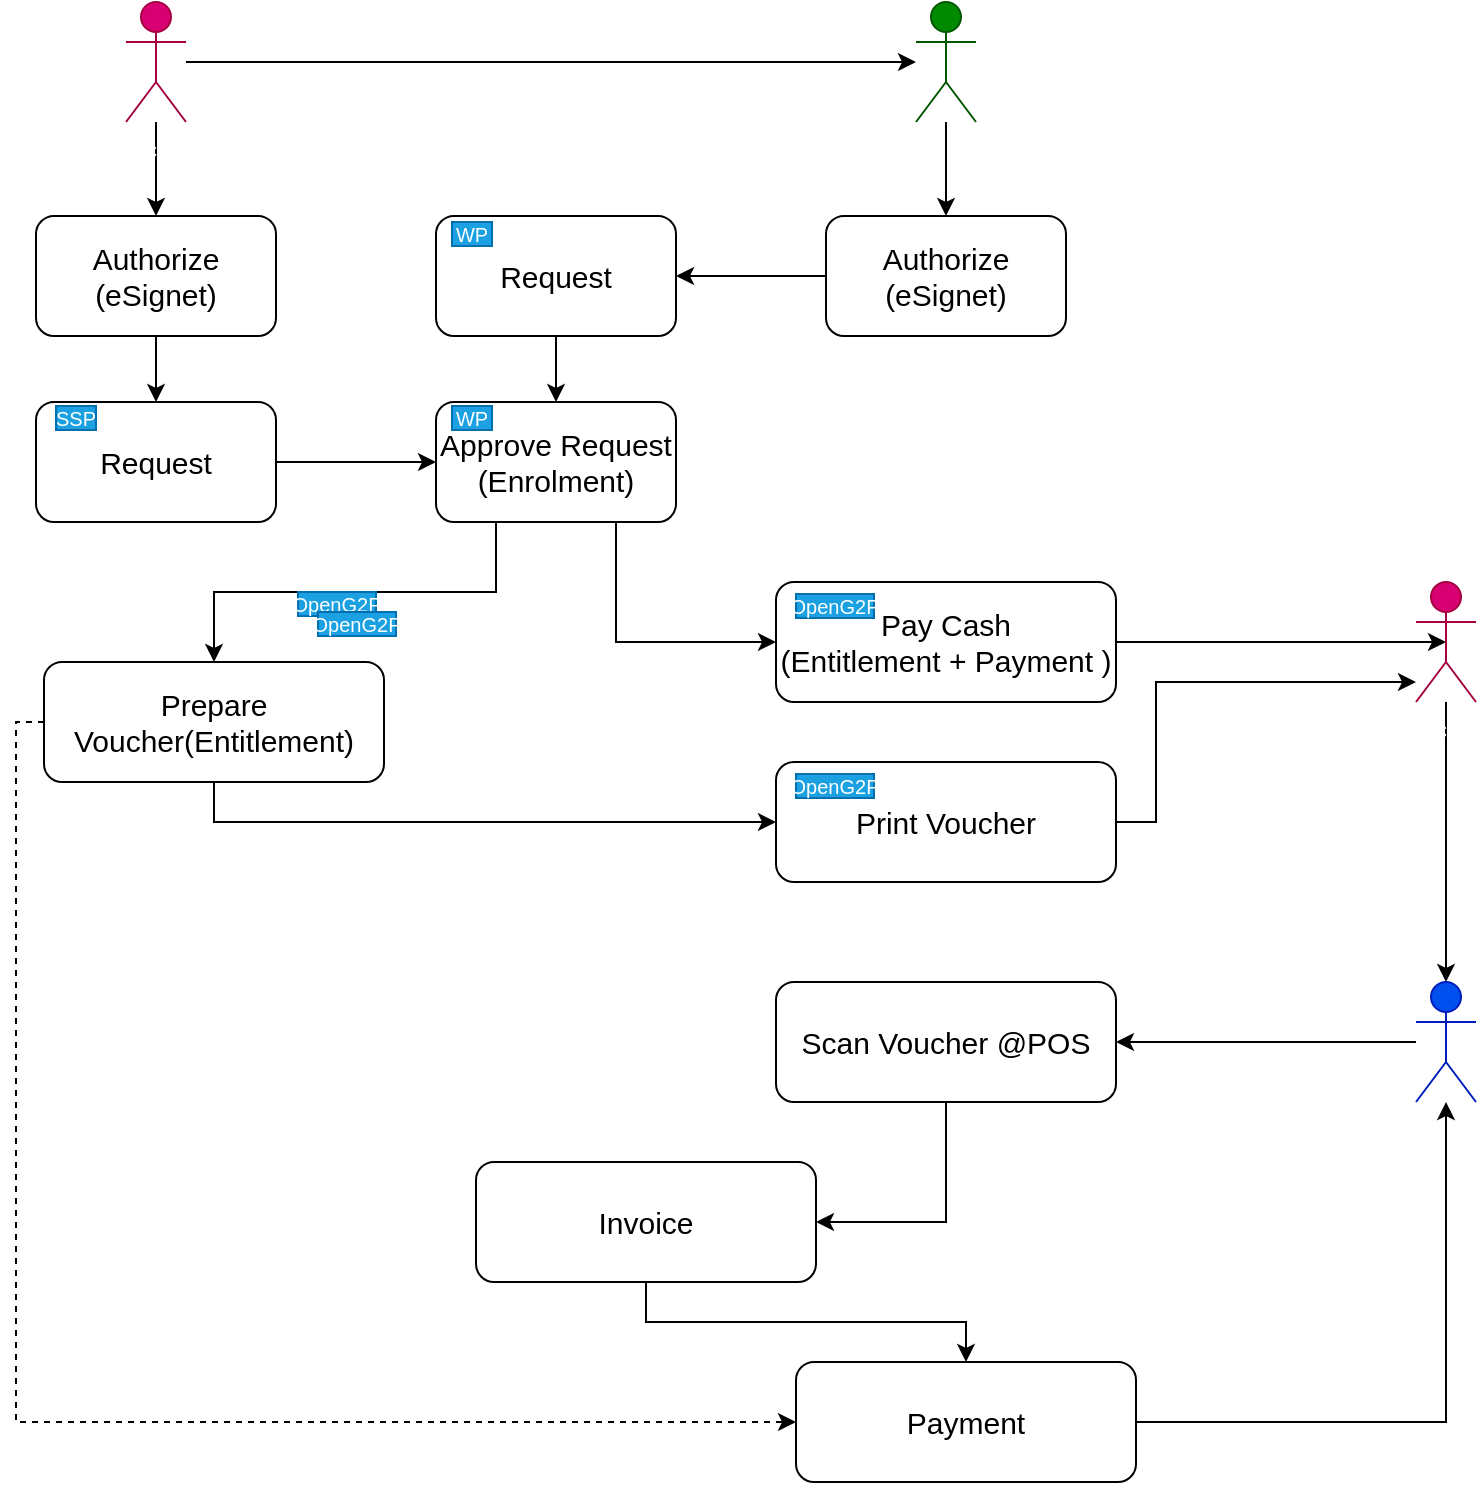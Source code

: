 <mxfile version="21.1.4" type="github">
  <diagram name="Page-1" id="4CPgPNE-6awET73HkTQn">
    <mxGraphModel dx="819" dy="477" grid="1" gridSize="10" guides="1" tooltips="1" connect="1" arrows="1" fold="1" page="1" pageScale="1" pageWidth="1100" pageHeight="800" math="0" shadow="0">
      <root>
        <mxCell id="0" />
        <mxCell id="1" parent="0" />
        <mxCell id="8cWyVWaOQBvI74vChej5-13" style="edgeStyle=orthogonalEdgeStyle;rounded=0;orthogonalLoop=1;jettySize=auto;html=1;" parent="1" source="8cWyVWaOQBvI74vChej5-1" target="8cWyVWaOQBvI74vChej5-5" edge="1">
          <mxGeometry relative="1" as="geometry" />
        </mxCell>
        <mxCell id="8cWyVWaOQBvI74vChej5-1" value="Request" style="rounded=1;whiteSpace=wrap;html=1;fontSize=15;" parent="1" vertex="1">
          <mxGeometry x="240" y="137" width="120" height="60" as="geometry" />
        </mxCell>
        <mxCell id="8cWyVWaOQBvI74vChej5-2" value="WP" style="text;html=1;strokeColor=#006EAF;fillColor=#1ba1e2;align=center;verticalAlign=middle;whiteSpace=wrap;rounded=0;fontColor=#ffffff;fontSize=10;" parent="1" vertex="1">
          <mxGeometry x="248" y="140" width="20" height="12" as="geometry" />
        </mxCell>
        <mxCell id="8cWyVWaOQBvI74vChej5-8" style="edgeStyle=orthogonalEdgeStyle;rounded=0;orthogonalLoop=1;jettySize=auto;html=1;entryX=0;entryY=0.5;entryDx=0;entryDy=0;" parent="1" source="8cWyVWaOQBvI74vChej5-3" target="8cWyVWaOQBvI74vChej5-5" edge="1">
          <mxGeometry relative="1" as="geometry">
            <Array as="points">
              <mxPoint x="90" y="260" />
            </Array>
          </mxGeometry>
        </mxCell>
        <mxCell id="8cWyVWaOQBvI74vChej5-3" value="Request" style="rounded=1;whiteSpace=wrap;html=1;fontSize=15;" parent="1" vertex="1">
          <mxGeometry x="40" y="230" width="120" height="60" as="geometry" />
        </mxCell>
        <mxCell id="8cWyVWaOQBvI74vChej5-4" value="SSP" style="text;html=1;strokeColor=#006EAF;fillColor=#1ba1e2;align=center;verticalAlign=middle;whiteSpace=wrap;rounded=0;fontColor=#ffffff;fontSize=10;" parent="1" vertex="1">
          <mxGeometry x="50" y="232" width="20" height="12" as="geometry" />
        </mxCell>
        <mxCell id="8cWyVWaOQBvI74vChej5-16" value="" style="edgeStyle=orthogonalEdgeStyle;rounded=0;orthogonalLoop=1;jettySize=auto;html=1;exitX=0.25;exitY=1;exitDx=0;exitDy=0;" parent="1" source="8cWyVWaOQBvI74vChej5-5" target="8cWyVWaOQBvI74vChej5-15" edge="1">
          <mxGeometry relative="1" as="geometry">
            <Array as="points">
              <mxPoint x="270" y="325" />
              <mxPoint x="129" y="325" />
            </Array>
          </mxGeometry>
        </mxCell>
        <mxCell id="8cWyVWaOQBvI74vChej5-5" value="Approve Request&lt;br&gt;(Enrolment)" style="rounded=1;whiteSpace=wrap;html=1;fontSize=15;" parent="1" vertex="1">
          <mxGeometry x="240" y="230" width="120" height="60" as="geometry" />
        </mxCell>
        <mxCell id="8cWyVWaOQBvI74vChej5-6" value="WP" style="text;html=1;strokeColor=#006EAF;fillColor=#1ba1e2;align=center;verticalAlign=middle;whiteSpace=wrap;rounded=0;fontColor=#ffffff;fontSize=10;" parent="1" vertex="1">
          <mxGeometry x="248" y="232" width="20" height="12" as="geometry" />
        </mxCell>
        <mxCell id="8cWyVWaOQBvI74vChej5-30" value="" style="edgeStyle=orthogonalEdgeStyle;rounded=0;orthogonalLoop=1;jettySize=auto;html=1;exitX=0.5;exitY=1;exitDx=0;exitDy=0;entryX=0;entryY=0.5;entryDx=0;entryDy=0;" parent="1" source="8cWyVWaOQBvI74vChej5-15" target="8cWyVWaOQBvI74vChej5-19" edge="1">
          <mxGeometry relative="1" as="geometry" />
        </mxCell>
        <mxCell id="8cWyVWaOQBvI74vChej5-42" style="edgeStyle=orthogonalEdgeStyle;rounded=0;orthogonalLoop=1;jettySize=auto;html=1;entryX=0;entryY=0.5;entryDx=0;entryDy=0;exitX=0.5;exitY=1;exitDx=0;exitDy=0;" parent="1" source="8cWyVWaOQBvI74vChej5-5" target="8cWyVWaOQBvI74vChej5-35" edge="1">
          <mxGeometry relative="1" as="geometry">
            <Array as="points">
              <mxPoint x="330" y="290" />
              <mxPoint x="330" y="350" />
            </Array>
          </mxGeometry>
        </mxCell>
        <mxCell id="8cWyVWaOQBvI74vChej5-49" style="edgeStyle=orthogonalEdgeStyle;rounded=0;orthogonalLoop=1;jettySize=auto;html=1;entryX=0;entryY=0.5;entryDx=0;entryDy=0;dashed=1;" parent="1" source="8cWyVWaOQBvI74vChej5-15" target="8cWyVWaOQBvI74vChej5-45" edge="1">
          <mxGeometry relative="1" as="geometry">
            <Array as="points">
              <mxPoint x="30" y="390" />
              <mxPoint x="30" y="740" />
            </Array>
          </mxGeometry>
        </mxCell>
        <mxCell id="8cWyVWaOQBvI74vChej5-15" value="Prepare Voucher(Entitlement)" style="rounded=1;whiteSpace=wrap;html=1;fontSize=15;" parent="1" vertex="1">
          <mxGeometry x="44" y="360" width="170" height="60" as="geometry" />
        </mxCell>
        <mxCell id="8cWyVWaOQBvI74vChej5-18" value="OpenG2P" style="text;html=1;strokeColor=#006EAF;fillColor=#1ba1e2;align=center;verticalAlign=middle;whiteSpace=wrap;rounded=0;fontColor=#ffffff;fontSize=10;" parent="1" vertex="1">
          <mxGeometry x="171" y="325" width="39" height="12" as="geometry" />
        </mxCell>
        <mxCell id="8cWyVWaOQBvI74vChej5-25" style="edgeStyle=orthogonalEdgeStyle;rounded=0;orthogonalLoop=1;jettySize=auto;html=1;" parent="1" source="8cWyVWaOQBvI74vChej5-19" target="8cWyVWaOQBvI74vChej5-24" edge="1">
          <mxGeometry relative="1" as="geometry">
            <Array as="points">
              <mxPoint x="600" y="440" />
              <mxPoint x="600" y="370" />
            </Array>
          </mxGeometry>
        </mxCell>
        <mxCell id="8cWyVWaOQBvI74vChej5-19" value="Print Voucher" style="rounded=1;whiteSpace=wrap;html=1;fontSize=15;" parent="1" vertex="1">
          <mxGeometry x="410" y="410" width="170" height="60" as="geometry" />
        </mxCell>
        <mxCell id="8cWyVWaOQBvI74vChej5-21" value="OpenG2P" style="text;html=1;strokeColor=#006EAF;fillColor=#1ba1e2;align=center;verticalAlign=middle;whiteSpace=wrap;rounded=0;fontColor=#ffffff;fontSize=10;" parent="1" vertex="1">
          <mxGeometry x="420" y="416" width="39" height="12" as="geometry" />
        </mxCell>
        <mxCell id="tiwfykB5BaasXSH7Y50k-6" value="" style="edgeStyle=orthogonalEdgeStyle;rounded=0;orthogonalLoop=1;jettySize=auto;html=1;" edge="1" parent="1" source="8cWyVWaOQBvI74vChej5-22" target="tiwfykB5BaasXSH7Y50k-5">
          <mxGeometry relative="1" as="geometry" />
        </mxCell>
        <mxCell id="8cWyVWaOQBvI74vChej5-22" value="" style="shape=umlActor;verticalLabelPosition=bottom;verticalAlign=top;html=1;outlineConnect=0;fillColor=#008a00;fontColor=#ffffff;strokeColor=#005700;" parent="1" vertex="1">
          <mxGeometry x="480" y="30" width="30" height="60" as="geometry" />
        </mxCell>
        <mxCell id="8cWyVWaOQBvI74vChej5-32" value="" style="edgeStyle=orthogonalEdgeStyle;rounded=0;orthogonalLoop=1;jettySize=auto;html=1;entryX=0.5;entryY=0;entryDx=0;entryDy=0;" parent="1" source="8cWyVWaOQBvI74vChej5-23" target="tiwfykB5BaasXSH7Y50k-1" edge="1">
          <mxGeometry relative="1" as="geometry">
            <mxPoint x="130" y="140" as="targetPoint" />
          </mxGeometry>
        </mxCell>
        <mxCell id="8cWyVWaOQBvI74vChej5-43" style="edgeStyle=orthogonalEdgeStyle;rounded=0;orthogonalLoop=1;jettySize=auto;html=1;" parent="1" source="8cWyVWaOQBvI74vChej5-23" target="8cWyVWaOQBvI74vChej5-22" edge="1">
          <mxGeometry relative="1" as="geometry" />
        </mxCell>
        <mxCell id="8cWyVWaOQBvI74vChej5-23" value="Actor" style="shape=umlActor;verticalLabelPosition=bottom;verticalAlign=top;html=1;outlineConnect=0;fillColor=#d80073;fontColor=#ffffff;strokeColor=#A50040;" parent="1" vertex="1">
          <mxGeometry x="85" y="30" width="30" height="60" as="geometry" />
        </mxCell>
        <mxCell id="8cWyVWaOQBvI74vChej5-28" style="edgeStyle=orthogonalEdgeStyle;rounded=0;orthogonalLoop=1;jettySize=auto;html=1;entryX=0.5;entryY=0;entryDx=0;entryDy=0;entryPerimeter=0;" parent="1" source="8cWyVWaOQBvI74vChej5-24" target="8cWyVWaOQBvI74vChej5-26" edge="1">
          <mxGeometry relative="1" as="geometry" />
        </mxCell>
        <mxCell id="8cWyVWaOQBvI74vChej5-24" value="Actor" style="shape=umlActor;verticalLabelPosition=bottom;verticalAlign=top;html=1;outlineConnect=0;fillColor=#d80073;fontColor=#ffffff;strokeColor=#A50040;" parent="1" vertex="1">
          <mxGeometry x="730" y="320" width="30" height="60" as="geometry" />
        </mxCell>
        <mxCell id="8cWyVWaOQBvI74vChej5-29" style="edgeStyle=orthogonalEdgeStyle;rounded=0;orthogonalLoop=1;jettySize=auto;html=1;" parent="1" source="8cWyVWaOQBvI74vChej5-26" target="8cWyVWaOQBvI74vChej5-27" edge="1">
          <mxGeometry relative="1" as="geometry" />
        </mxCell>
        <mxCell id="8cWyVWaOQBvI74vChej5-26" value="Actor" style="shape=umlActor;verticalLabelPosition=bottom;verticalAlign=top;html=1;outlineConnect=0;fillColor=#0050ef;fontColor=#ffffff;strokeColor=#001DBC;" parent="1" vertex="1">
          <mxGeometry x="730" y="520" width="30" height="60" as="geometry" />
        </mxCell>
        <mxCell id="8cWyVWaOQBvI74vChej5-41" value="" style="edgeStyle=orthogonalEdgeStyle;rounded=0;orthogonalLoop=1;jettySize=auto;html=1;entryX=1;entryY=0.5;entryDx=0;entryDy=0;" parent="1" source="8cWyVWaOQBvI74vChej5-27" target="8cWyVWaOQBvI74vChej5-40" edge="1">
          <mxGeometry relative="1" as="geometry">
            <Array as="points">
              <mxPoint x="495" y="640" />
            </Array>
          </mxGeometry>
        </mxCell>
        <mxCell id="8cWyVWaOQBvI74vChej5-27" value="Scan Voucher @POS" style="rounded=1;whiteSpace=wrap;html=1;fontSize=15;" parent="1" vertex="1">
          <mxGeometry x="410" y="520" width="170" height="60" as="geometry" />
        </mxCell>
        <mxCell id="8cWyVWaOQBvI74vChej5-39" style="edgeStyle=orthogonalEdgeStyle;rounded=0;orthogonalLoop=1;jettySize=auto;html=1;entryX=0.5;entryY=0.5;entryDx=0;entryDy=0;entryPerimeter=0;" parent="1" source="8cWyVWaOQBvI74vChej5-35" target="8cWyVWaOQBvI74vChej5-24" edge="1">
          <mxGeometry relative="1" as="geometry" />
        </mxCell>
        <mxCell id="8cWyVWaOQBvI74vChej5-35" value="Pay Cash&lt;br&gt;(Entitlement + Payment )" style="rounded=1;whiteSpace=wrap;html=1;fontSize=15;" parent="1" vertex="1">
          <mxGeometry x="410" y="320" width="170" height="60" as="geometry" />
        </mxCell>
        <mxCell id="8cWyVWaOQBvI74vChej5-37" value="OpenG2P" style="text;html=1;strokeColor=#006EAF;fillColor=#1ba1e2;align=center;verticalAlign=middle;whiteSpace=wrap;rounded=0;fontColor=#ffffff;fontSize=10;" parent="1" vertex="1">
          <mxGeometry x="420" y="326" width="39" height="12" as="geometry" />
        </mxCell>
        <mxCell id="8cWyVWaOQBvI74vChej5-48" style="edgeStyle=orthogonalEdgeStyle;rounded=0;orthogonalLoop=1;jettySize=auto;html=1;entryX=0.5;entryY=0;entryDx=0;entryDy=0;" parent="1" source="8cWyVWaOQBvI74vChej5-40" target="8cWyVWaOQBvI74vChej5-45" edge="1">
          <mxGeometry relative="1" as="geometry" />
        </mxCell>
        <mxCell id="8cWyVWaOQBvI74vChej5-40" value="Invoice" style="rounded=1;whiteSpace=wrap;html=1;fontSize=15;" parent="1" vertex="1">
          <mxGeometry x="260" y="610" width="170" height="60" as="geometry" />
        </mxCell>
        <mxCell id="8cWyVWaOQBvI74vChej5-47" style="edgeStyle=orthogonalEdgeStyle;rounded=0;orthogonalLoop=1;jettySize=auto;html=1;" parent="1" source="8cWyVWaOQBvI74vChej5-45" target="8cWyVWaOQBvI74vChej5-26" edge="1">
          <mxGeometry relative="1" as="geometry" />
        </mxCell>
        <mxCell id="8cWyVWaOQBvI74vChej5-45" value="Payment" style="rounded=1;whiteSpace=wrap;html=1;fontSize=15;" parent="1" vertex="1">
          <mxGeometry x="420" y="710" width="170" height="60" as="geometry" />
        </mxCell>
        <mxCell id="tiwfykB5BaasXSH7Y50k-2" value="" style="edgeStyle=orthogonalEdgeStyle;rounded=0;orthogonalLoop=1;jettySize=auto;html=1;" edge="1" parent="1" source="tiwfykB5BaasXSH7Y50k-1" target="8cWyVWaOQBvI74vChej5-3">
          <mxGeometry relative="1" as="geometry" />
        </mxCell>
        <mxCell id="tiwfykB5BaasXSH7Y50k-1" value="Authorize&lt;br&gt;(eSignet)" style="rounded=1;whiteSpace=wrap;html=1;fontSize=15;" vertex="1" parent="1">
          <mxGeometry x="40" y="137" width="120" height="60" as="geometry" />
        </mxCell>
        <mxCell id="tiwfykB5BaasXSH7Y50k-7" value="" style="edgeStyle=orthogonalEdgeStyle;rounded=0;orthogonalLoop=1;jettySize=auto;html=1;" edge="1" parent="1" source="tiwfykB5BaasXSH7Y50k-5" target="8cWyVWaOQBvI74vChej5-1">
          <mxGeometry relative="1" as="geometry" />
        </mxCell>
        <mxCell id="tiwfykB5BaasXSH7Y50k-5" value="Authorize&lt;br&gt;(eSignet)" style="rounded=1;whiteSpace=wrap;html=1;fontSize=15;" vertex="1" parent="1">
          <mxGeometry x="435" y="137" width="120" height="60" as="geometry" />
        </mxCell>
        <mxCell id="tiwfykB5BaasXSH7Y50k-9" value="OpenG2P" style="text;html=1;strokeColor=#006EAF;fillColor=#1ba1e2;align=center;verticalAlign=middle;whiteSpace=wrap;rounded=0;fontColor=#ffffff;fontSize=10;" vertex="1" parent="1">
          <mxGeometry x="181" y="335" width="39" height="12" as="geometry" />
        </mxCell>
      </root>
    </mxGraphModel>
  </diagram>
</mxfile>
